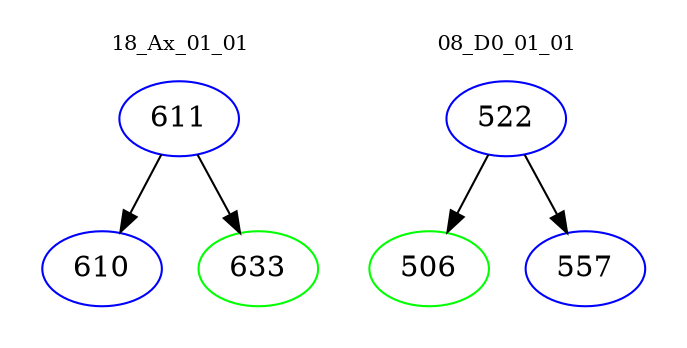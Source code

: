 digraph{
subgraph cluster_0 {
color = white
label = "18_Ax_01_01";
fontsize=10;
T0_611 [label="611", color="blue"]
T0_611 -> T0_610 [color="black"]
T0_610 [label="610", color="blue"]
T0_611 -> T0_633 [color="black"]
T0_633 [label="633", color="green"]
}
subgraph cluster_1 {
color = white
label = "08_D0_01_01";
fontsize=10;
T1_522 [label="522", color="blue"]
T1_522 -> T1_506 [color="black"]
T1_506 [label="506", color="green"]
T1_522 -> T1_557 [color="black"]
T1_557 [label="557", color="blue"]
}
}
